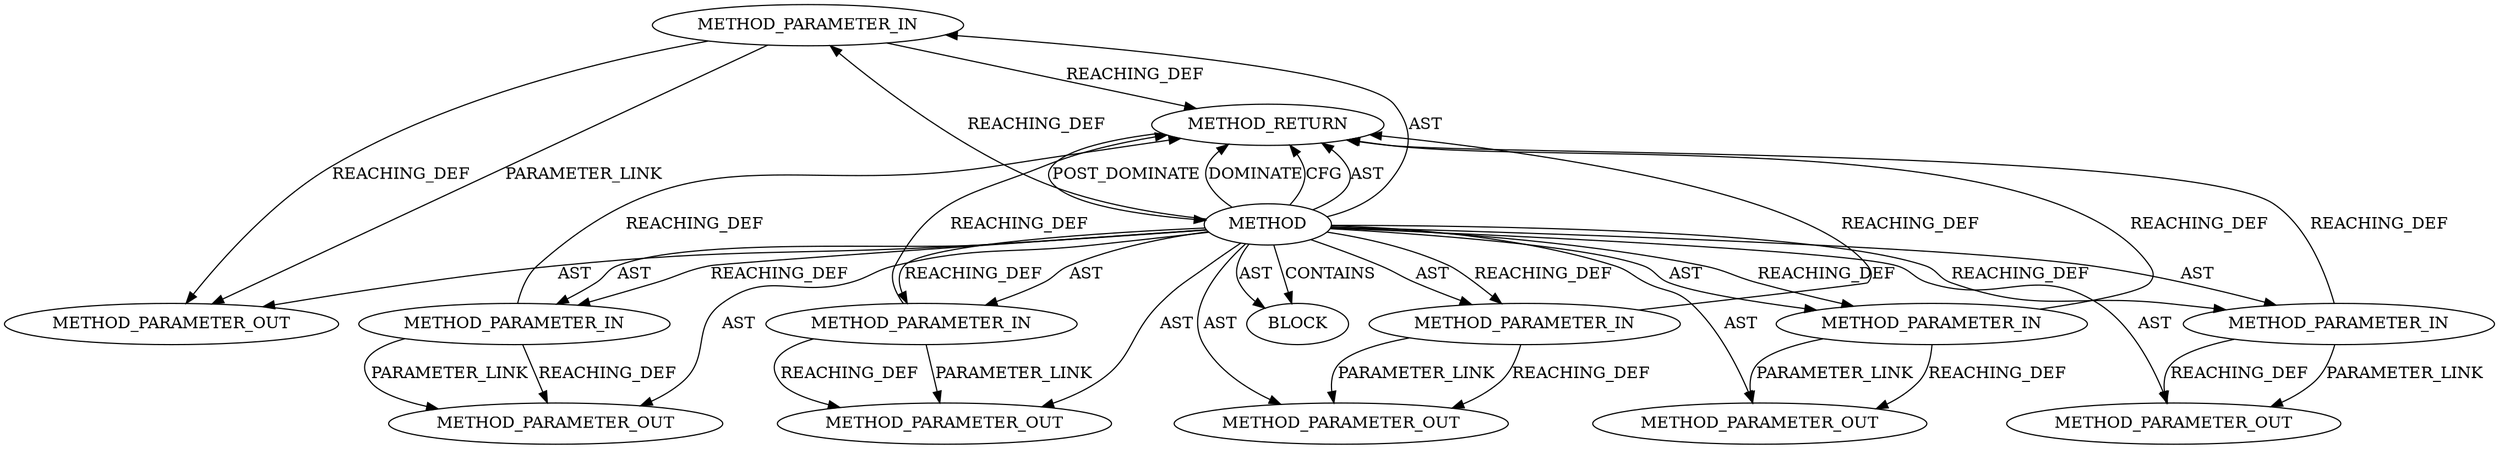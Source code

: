 digraph {
  25795 [label=METHOD_PARAMETER_IN ORDER=2 CODE="p2" IS_VARIADIC=false TYPE_FULL_NAME="ANY" EVALUATION_STRATEGY="BY_VALUE" INDEX=2 NAME="p2"]
  27314 [label=METHOD_PARAMETER_OUT ORDER=1 CODE="p1" IS_VARIADIC=false TYPE_FULL_NAME="ANY" EVALUATION_STRATEGY="BY_VALUE" INDEX=1 NAME="p1"]
  25797 [label=METHOD_PARAMETER_IN ORDER=4 CODE="p4" IS_VARIADIC=false TYPE_FULL_NAME="ANY" EVALUATION_STRATEGY="BY_VALUE" INDEX=4 NAME="p4"]
  27315 [label=METHOD_PARAMETER_OUT ORDER=2 CODE="p2" IS_VARIADIC=false TYPE_FULL_NAME="ANY" EVALUATION_STRATEGY="BY_VALUE" INDEX=2 NAME="p2"]
  25800 [label=BLOCK ORDER=1 ARGUMENT_INDEX=1 CODE="<empty>" TYPE_FULL_NAME="ANY"]
  27317 [label=METHOD_PARAMETER_OUT ORDER=4 CODE="p4" IS_VARIADIC=false TYPE_FULL_NAME="ANY" EVALUATION_STRATEGY="BY_VALUE" INDEX=4 NAME="p4"]
  25796 [label=METHOD_PARAMETER_IN ORDER=3 CODE="p3" IS_VARIADIC=false TYPE_FULL_NAME="ANY" EVALUATION_STRATEGY="BY_VALUE" INDEX=3 NAME="p3"]
  27319 [label=METHOD_PARAMETER_OUT ORDER=6 CODE="p6" IS_VARIADIC=false TYPE_FULL_NAME="ANY" EVALUATION_STRATEGY="BY_VALUE" INDEX=6 NAME="p6"]
  25793 [label=METHOD AST_PARENT_TYPE="NAMESPACE_BLOCK" AST_PARENT_FULL_NAME="<global>" ORDER=0 CODE="<empty>" FULL_NAME="EVP_CipherInit_ex" IS_EXTERNAL=true FILENAME="<empty>" SIGNATURE="" NAME="EVP_CipherInit_ex"]
  27316 [label=METHOD_PARAMETER_OUT ORDER=3 CODE="p3" IS_VARIADIC=false TYPE_FULL_NAME="ANY" EVALUATION_STRATEGY="BY_VALUE" INDEX=3 NAME="p3"]
  27318 [label=METHOD_PARAMETER_OUT ORDER=5 CODE="p5" IS_VARIADIC=false TYPE_FULL_NAME="ANY" EVALUATION_STRATEGY="BY_VALUE" INDEX=5 NAME="p5"]
  25798 [label=METHOD_PARAMETER_IN ORDER=5 CODE="p5" IS_VARIADIC=false TYPE_FULL_NAME="ANY" EVALUATION_STRATEGY="BY_VALUE" INDEX=5 NAME="p5"]
  25799 [label=METHOD_PARAMETER_IN ORDER=6 CODE="p6" IS_VARIADIC=false TYPE_FULL_NAME="ANY" EVALUATION_STRATEGY="BY_VALUE" INDEX=6 NAME="p6"]
  25794 [label=METHOD_PARAMETER_IN ORDER=1 CODE="p1" IS_VARIADIC=false TYPE_FULL_NAME="ANY" EVALUATION_STRATEGY="BY_VALUE" INDEX=1 NAME="p1"]
  25801 [label=METHOD_RETURN ORDER=2 CODE="RET" TYPE_FULL_NAME="ANY" EVALUATION_STRATEGY="BY_VALUE"]
  25793 -> 25798 [label=REACHING_DEF VARIABLE=""]
  25793 -> 25801 [label=DOMINATE ]
  25798 -> 27318 [label=REACHING_DEF VARIABLE="p5"]
  25796 -> 27316 [label=REACHING_DEF VARIABLE="p3"]
  25794 -> 27314 [label=REACHING_DEF VARIABLE="p1"]
  25793 -> 25795 [label=REACHING_DEF VARIABLE=""]
  25793 -> 25797 [label=REACHING_DEF VARIABLE=""]
  25793 -> 25796 [label=REACHING_DEF VARIABLE=""]
  25793 -> 25797 [label=AST ]
  25798 -> 25801 [label=REACHING_DEF VARIABLE="p5"]
  25794 -> 25801 [label=REACHING_DEF VARIABLE="p1"]
  25793 -> 27319 [label=AST ]
  25793 -> 25794 [label=AST ]
  25793 -> 27317 [label=AST ]
  25797 -> 25801 [label=REACHING_DEF VARIABLE="p4"]
  25797 -> 27317 [label=PARAMETER_LINK ]
  25793 -> 25801 [label=CFG ]
  25799 -> 27319 [label=REACHING_DEF VARIABLE="p6"]
  25799 -> 27319 [label=PARAMETER_LINK ]
  25793 -> 25798 [label=AST ]
  25793 -> 27315 [label=AST ]
  25793 -> 25794 [label=REACHING_DEF VARIABLE=""]
  25793 -> 27314 [label=AST ]
  25795 -> 27315 [label=PARAMETER_LINK ]
  25793 -> 25799 [label=AST ]
  25793 -> 27318 [label=AST ]
  25798 -> 27318 [label=PARAMETER_LINK ]
  25796 -> 25801 [label=REACHING_DEF VARIABLE="p3"]
  25796 -> 27316 [label=PARAMETER_LINK ]
  25793 -> 25796 [label=AST ]
  25793 -> 25795 [label=AST ]
  25801 -> 25793 [label=POST_DOMINATE ]
  25799 -> 25801 [label=REACHING_DEF VARIABLE="p6"]
  25793 -> 25799 [label=REACHING_DEF VARIABLE=""]
  25795 -> 27315 [label=REACHING_DEF VARIABLE="p2"]
  25793 -> 25800 [label=AST ]
  25793 -> 27316 [label=AST ]
  25795 -> 25801 [label=REACHING_DEF VARIABLE="p2"]
  25794 -> 27314 [label=PARAMETER_LINK ]
  25797 -> 27317 [label=REACHING_DEF VARIABLE="p4"]
  25793 -> 25801 [label=AST ]
  25793 -> 25800 [label=CONTAINS ]
}

